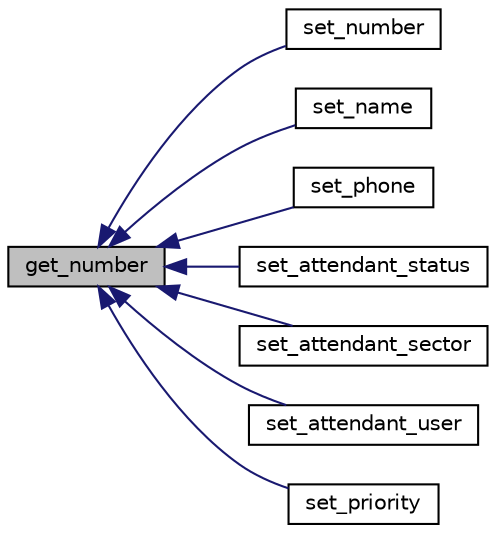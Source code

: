 digraph "get_number"
{
  edge [fontname="Helvetica",fontsize="10",labelfontname="Helvetica",labelfontsize="10"];
  node [fontname="Helvetica",fontsize="10",shape=record];
  rankdir="LR";
  Node30 [label="get_number",height=0.2,width=0.4,color="black", fillcolor="grey75", style="filled", fontcolor="black"];
  Node30 -> Node31 [dir="back",color="midnightblue",fontsize="10",style="solid",fontname="Helvetica"];
  Node31 [label="set_number",height=0.2,width=0.4,color="black", fillcolor="white", style="filled",URL="$class_class_ficha.html#a2d73b58ab74d3f4449797ce66855ba12",tooltip="Definir o Número da Ficha. "];
  Node30 -> Node32 [dir="back",color="midnightblue",fontsize="10",style="solid",fontname="Helvetica"];
  Node32 [label="set_name",height=0.2,width=0.4,color="black", fillcolor="white", style="filled",URL="$class_class_ficha.html#a53e29da8f1da63502f3e13091fcb74e5",tooltip="Definir o Nome da Ficha. "];
  Node30 -> Node33 [dir="back",color="midnightblue",fontsize="10",style="solid",fontname="Helvetica"];
  Node33 [label="set_phone",height=0.2,width=0.4,color="black", fillcolor="white", style="filled",URL="$class_class_ficha.html#a62e5af292b272f5b6ffd4606bafe7104",tooltip="Definir o Número do Telefone da Ficha. "];
  Node30 -> Node34 [dir="back",color="midnightblue",fontsize="10",style="solid",fontname="Helvetica"];
  Node34 [label="set_attendant_status",height=0.2,width=0.4,color="black", fillcolor="white", style="filled",URL="$class_class_ficha.html#a0d789f7b74b448e59b675b7860f614a4",tooltip="Definir o Status da Ficha. "];
  Node30 -> Node35 [dir="back",color="midnightblue",fontsize="10",style="solid",fontname="Helvetica"];
  Node35 [label="set_attendant_sector",height=0.2,width=0.4,color="black", fillcolor="white", style="filled",URL="$class_class_ficha.html#ab2f464eda89675298cebd70c29a5fe63",tooltip="Definir o Setor de atendimento da Ficha. "];
  Node30 -> Node36 [dir="back",color="midnightblue",fontsize="10",style="solid",fontname="Helvetica"];
  Node36 [label="set_attendant_user",height=0.2,width=0.4,color="black", fillcolor="white", style="filled",URL="$class_class_ficha.html#a0aca98dbfbc3b9580208f2ca5690aca3",tooltip="Definir o Funcionário de Atendimento da Ficha. "];
  Node30 -> Node37 [dir="back",color="midnightblue",fontsize="10",style="solid",fontname="Helvetica"];
  Node37 [label="set_priority",height=0.2,width=0.4,color="black", fillcolor="white", style="filled",URL="$class_class_ficha.html#ab92929a73f7f8e23561ad86f989a6c80",tooltip="Definir a Prioridade da Ficha. "];
}
